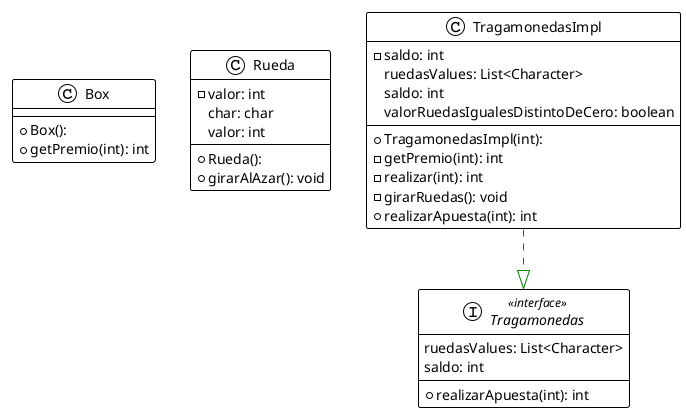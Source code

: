 @startuml

!theme plain
top to bottom direction
skinparam linetype ortho

class Box {
  + Box(): 
  + getPremio(int): int
}
class Rueda {
  + Rueda(): 
  - valor: int
  + girarAlAzar(): void
   char: char
   valor: int
}
interface Tragamonedas << interface >> {
  + realizarApuesta(int): int
   ruedasValues: List<Character>
   saldo: int
}
class TragamonedasImpl {
  + TragamonedasImpl(int): 
  - saldo: int
  - getPremio(int): int
  - realizar(int): int
  - girarRuedas(): void
  + realizarApuesta(int): int
   ruedasValues: List<Character>
   saldo: int
   valorRuedasIgualesDistintoDeCero: boolean
}

TragamonedasImpl  -[#008200,dashed]-^  Tragamonedas     
@enduml
